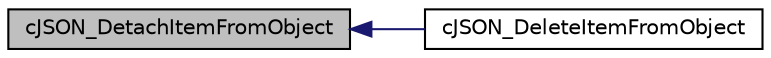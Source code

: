digraph "cJSON_DetachItemFromObject"
{
  edge [fontname="Helvetica",fontsize="10",labelfontname="Helvetica",labelfontsize="10"];
  node [fontname="Helvetica",fontsize="10",shape=record];
  rankdir="LR";
  Node1 [label="cJSON_DetachItemFromObject",height=0.2,width=0.4,color="black", fillcolor="grey75", style="filled", fontcolor="black"];
  Node1 -> Node2 [dir="back",color="midnightblue",fontsize="10",style="solid",fontname="Helvetica"];
  Node2 [label="cJSON_DeleteItemFromObject",height=0.2,width=0.4,color="black", fillcolor="white", style="filled",URL="$c_j_s_o_n_8h.html#a148a56617a2a97921d9b9dfbe5dc85bf"];
}

